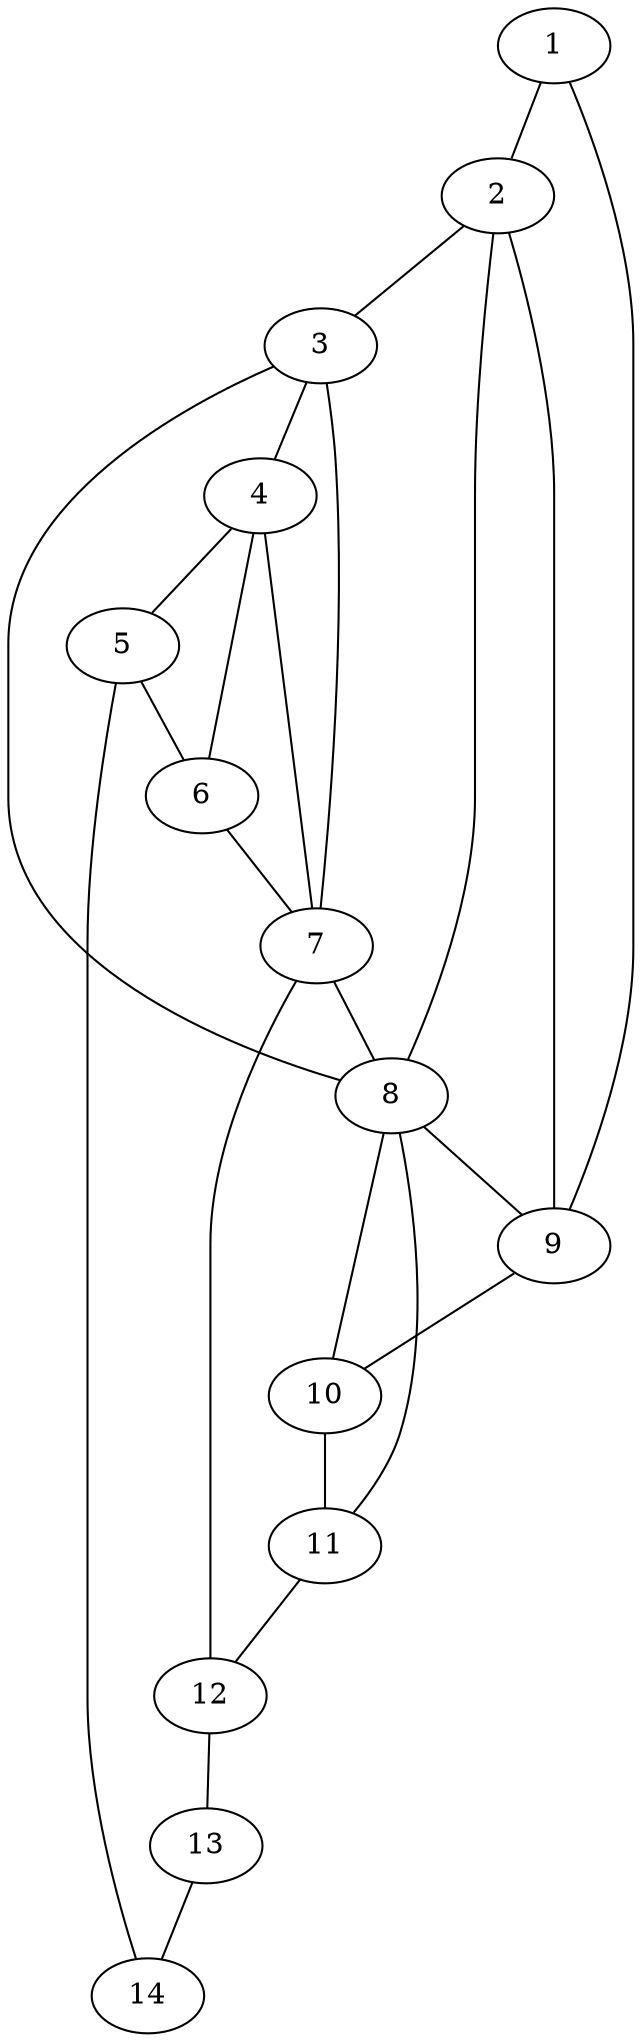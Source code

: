 graph {
	2--3;
	2--8;
	2--9;
	3--4;
	3--7;
	3--8;
	10--11;
	8--9;
	8--10;
	8--11;
	11--12;
	13--14;
	4--5;
	4--6;
	4--7;
	9--10;
	12--13;
	1--2;
	1--9;
	5--6;
	5--14;
	6--7;
	7--8;
	7--12;
}